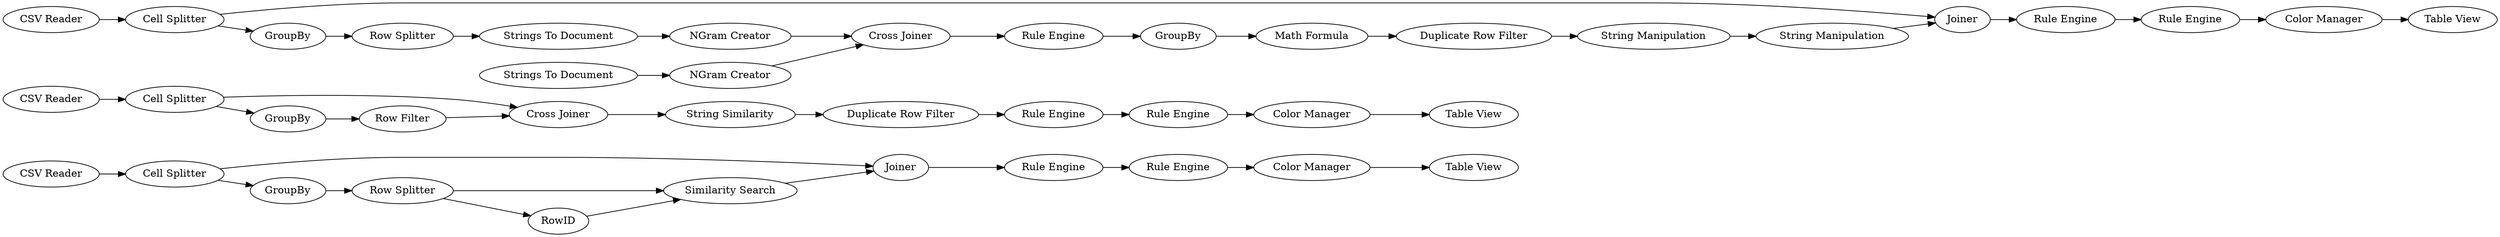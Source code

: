 digraph {
	51 -> 40
	49 -> 47
	12 -> 7
	13 -> 14
	53 -> 51
	2 -> 12
	58 -> 62
	30 -> 31
	45 -> 49
	29 -> 30
	54 -> 55
	28 -> 53
	14 -> 15
	1 -> 2
	25 -> 35
	11 -> 12
	39 -> 43
	37 -> 38
	65 -> 56
	21 -> 35
	23 -> 21
	15 -> 16
	44 -> 61
	35 -> 36
	47 -> 48
	7 -> 13
	24 -> 25
	36 -> 37
	62 -> 64
	30 -> 40
	16 -> 17
	38 -> 39
	64 -> 57
	61 -> 65
	43 -> 44
	62 -> 61
	28 -> 51
	40 -> 45
	56 -> 54
	3 -> 11
	2 -> 3
	57 -> 23
	31 -> 28
	57 [label="Row Splitter"]
	55 [label="Table View"]
	7 [label="String Similarity"]
	45 [label="Rule Engine"]
	21 [label="NGram Creator"]
	58 [label="CSV Reader"]
	17 [label="Table View"]
	3 [label=GroupBy]
	24 [label="Strings To Document"]
	64 [label=GroupBy]
	49 [label="Rule Engine"]
	31 [label=GroupBy]
	51 [label="Similarity Search"]
	56 [label="Rule Engine"]
	15 [label="Rule Engine"]
	25 [label="NGram Creator"]
	54 [label="Color Manager"]
	12 [label="Cross Joiner"]
	16 [label="Color Manager"]
	48 [label="Table View"]
	1 [label="CSV Reader"]
	53 [label=RowID]
	28 [label="Row Splitter"]
	23 [label="Strings To Document"]
	11 [label="Row Filter"]
	47 [label="Color Manager"]
	61 [label=Joiner]
	14 [label="Rule Engine"]
	38 [label="Math Formula"]
	43 [label="String Manipulation"]
	35 [label="Cross Joiner"]
	44 [label="String Manipulation"]
	13 [label="Duplicate Row Filter"]
	62 [label="Cell Splitter"]
	29 [label="CSV Reader"]
	65 [label="Rule Engine"]
	36 [label="Rule Engine"]
	40 [label=Joiner]
	39 [label="Duplicate Row Filter"]
	30 [label="Cell Splitter"]
	2 [label="Cell Splitter"]
	37 [label=GroupBy]
	rankdir=LR
}
